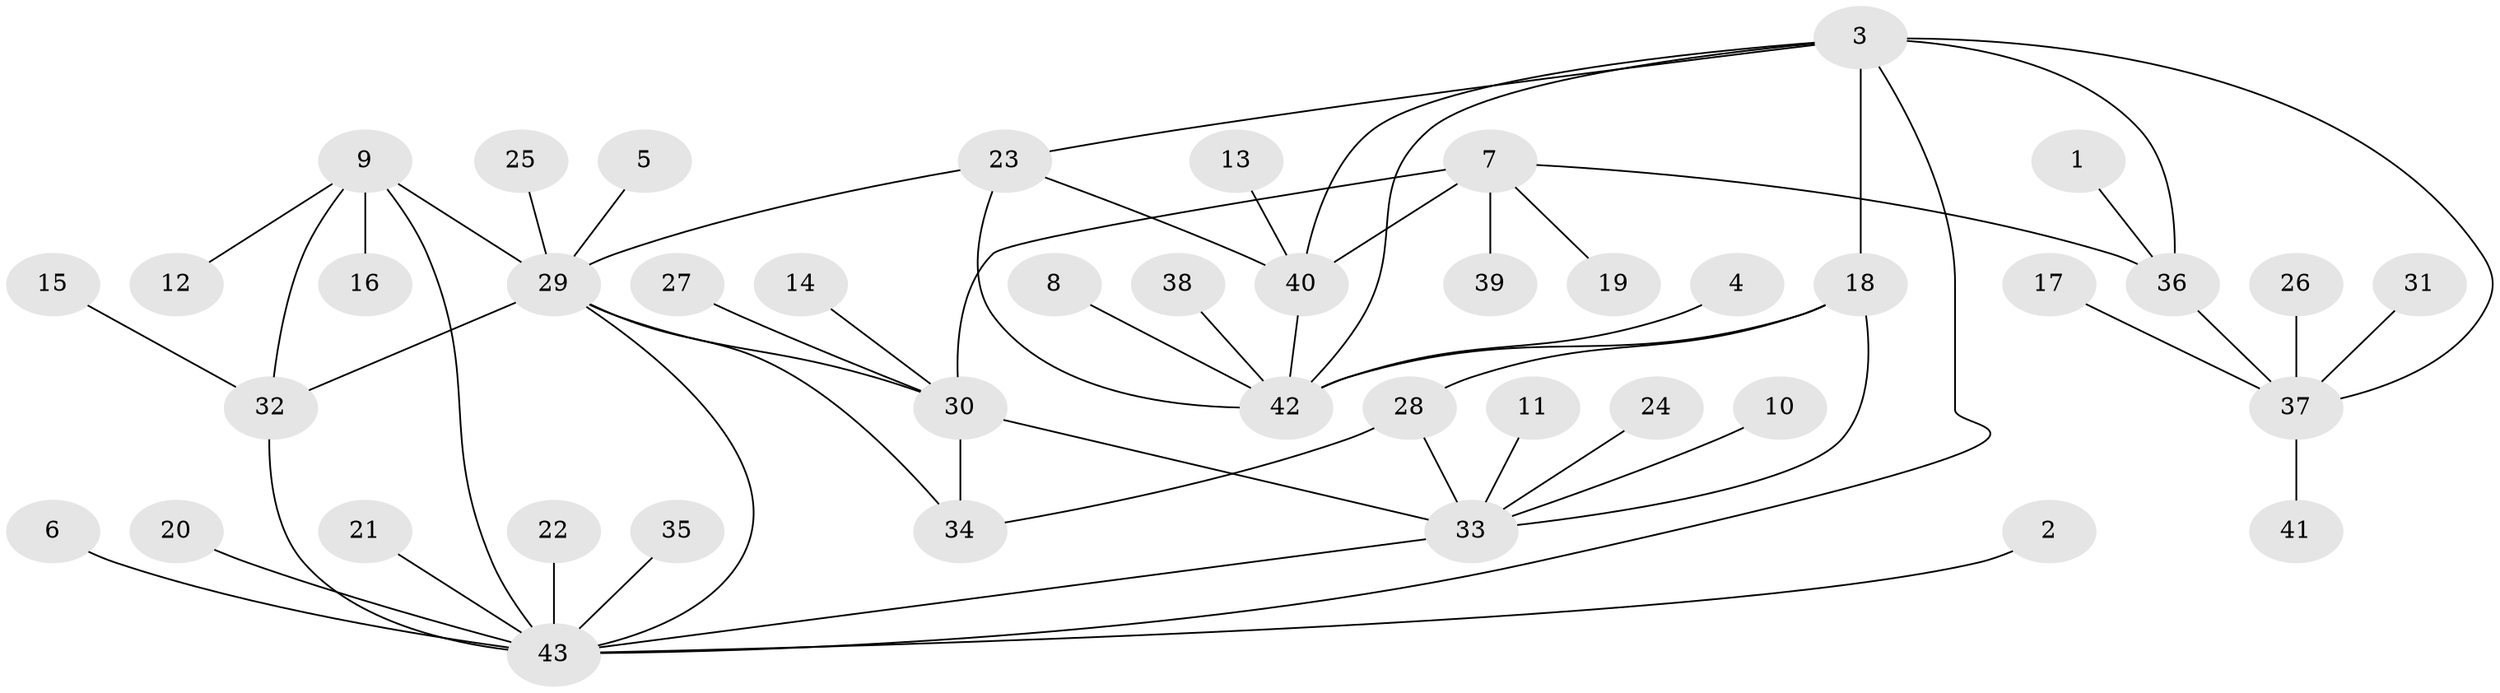// original degree distribution, {6: 0.024096385542168676, 10: 0.03614457831325301, 7: 0.08433734939759036, 13: 0.012048192771084338, 5: 0.060240963855421686, 4: 0.024096385542168676, 3: 0.024096385542168676, 2: 0.0963855421686747, 1: 0.6385542168674698}
// Generated by graph-tools (version 1.1) at 2025/50/03/09/25 03:50:32]
// undirected, 43 vertices, 58 edges
graph export_dot {
graph [start="1"]
  node [color=gray90,style=filled];
  1;
  2;
  3;
  4;
  5;
  6;
  7;
  8;
  9;
  10;
  11;
  12;
  13;
  14;
  15;
  16;
  17;
  18;
  19;
  20;
  21;
  22;
  23;
  24;
  25;
  26;
  27;
  28;
  29;
  30;
  31;
  32;
  33;
  34;
  35;
  36;
  37;
  38;
  39;
  40;
  41;
  42;
  43;
  1 -- 36 [weight=1.0];
  2 -- 43 [weight=1.0];
  3 -- 18 [weight=1.0];
  3 -- 23 [weight=1.0];
  3 -- 36 [weight=1.0];
  3 -- 37 [weight=2.0];
  3 -- 40 [weight=1.0];
  3 -- 42 [weight=2.0];
  3 -- 43 [weight=1.0];
  4 -- 42 [weight=1.0];
  5 -- 29 [weight=1.0];
  6 -- 43 [weight=1.0];
  7 -- 19 [weight=1.0];
  7 -- 30 [weight=3.0];
  7 -- 36 [weight=1.0];
  7 -- 39 [weight=1.0];
  7 -- 40 [weight=1.0];
  8 -- 42 [weight=1.0];
  9 -- 12 [weight=1.0];
  9 -- 16 [weight=1.0];
  9 -- 29 [weight=1.0];
  9 -- 32 [weight=1.0];
  9 -- 43 [weight=1.0];
  10 -- 33 [weight=1.0];
  11 -- 33 [weight=1.0];
  13 -- 40 [weight=1.0];
  14 -- 30 [weight=1.0];
  15 -- 32 [weight=1.0];
  17 -- 37 [weight=1.0];
  18 -- 28 [weight=2.0];
  18 -- 33 [weight=1.0];
  18 -- 42 [weight=1.0];
  20 -- 43 [weight=1.0];
  21 -- 43 [weight=1.0];
  22 -- 43 [weight=1.0];
  23 -- 29 [weight=1.0];
  23 -- 40 [weight=1.0];
  23 -- 42 [weight=1.0];
  24 -- 33 [weight=1.0];
  25 -- 29 [weight=1.0];
  26 -- 37 [weight=1.0];
  27 -- 30 [weight=1.0];
  28 -- 33 [weight=2.0];
  28 -- 34 [weight=1.0];
  29 -- 30 [weight=1.0];
  29 -- 32 [weight=1.0];
  29 -- 34 [weight=1.0];
  29 -- 43 [weight=1.0];
  30 -- 33 [weight=1.0];
  30 -- 34 [weight=1.0];
  31 -- 37 [weight=1.0];
  32 -- 43 [weight=1.0];
  33 -- 43 [weight=1.0];
  35 -- 43 [weight=1.0];
  36 -- 37 [weight=2.0];
  37 -- 41 [weight=1.0];
  38 -- 42 [weight=1.0];
  40 -- 42 [weight=1.0];
}
